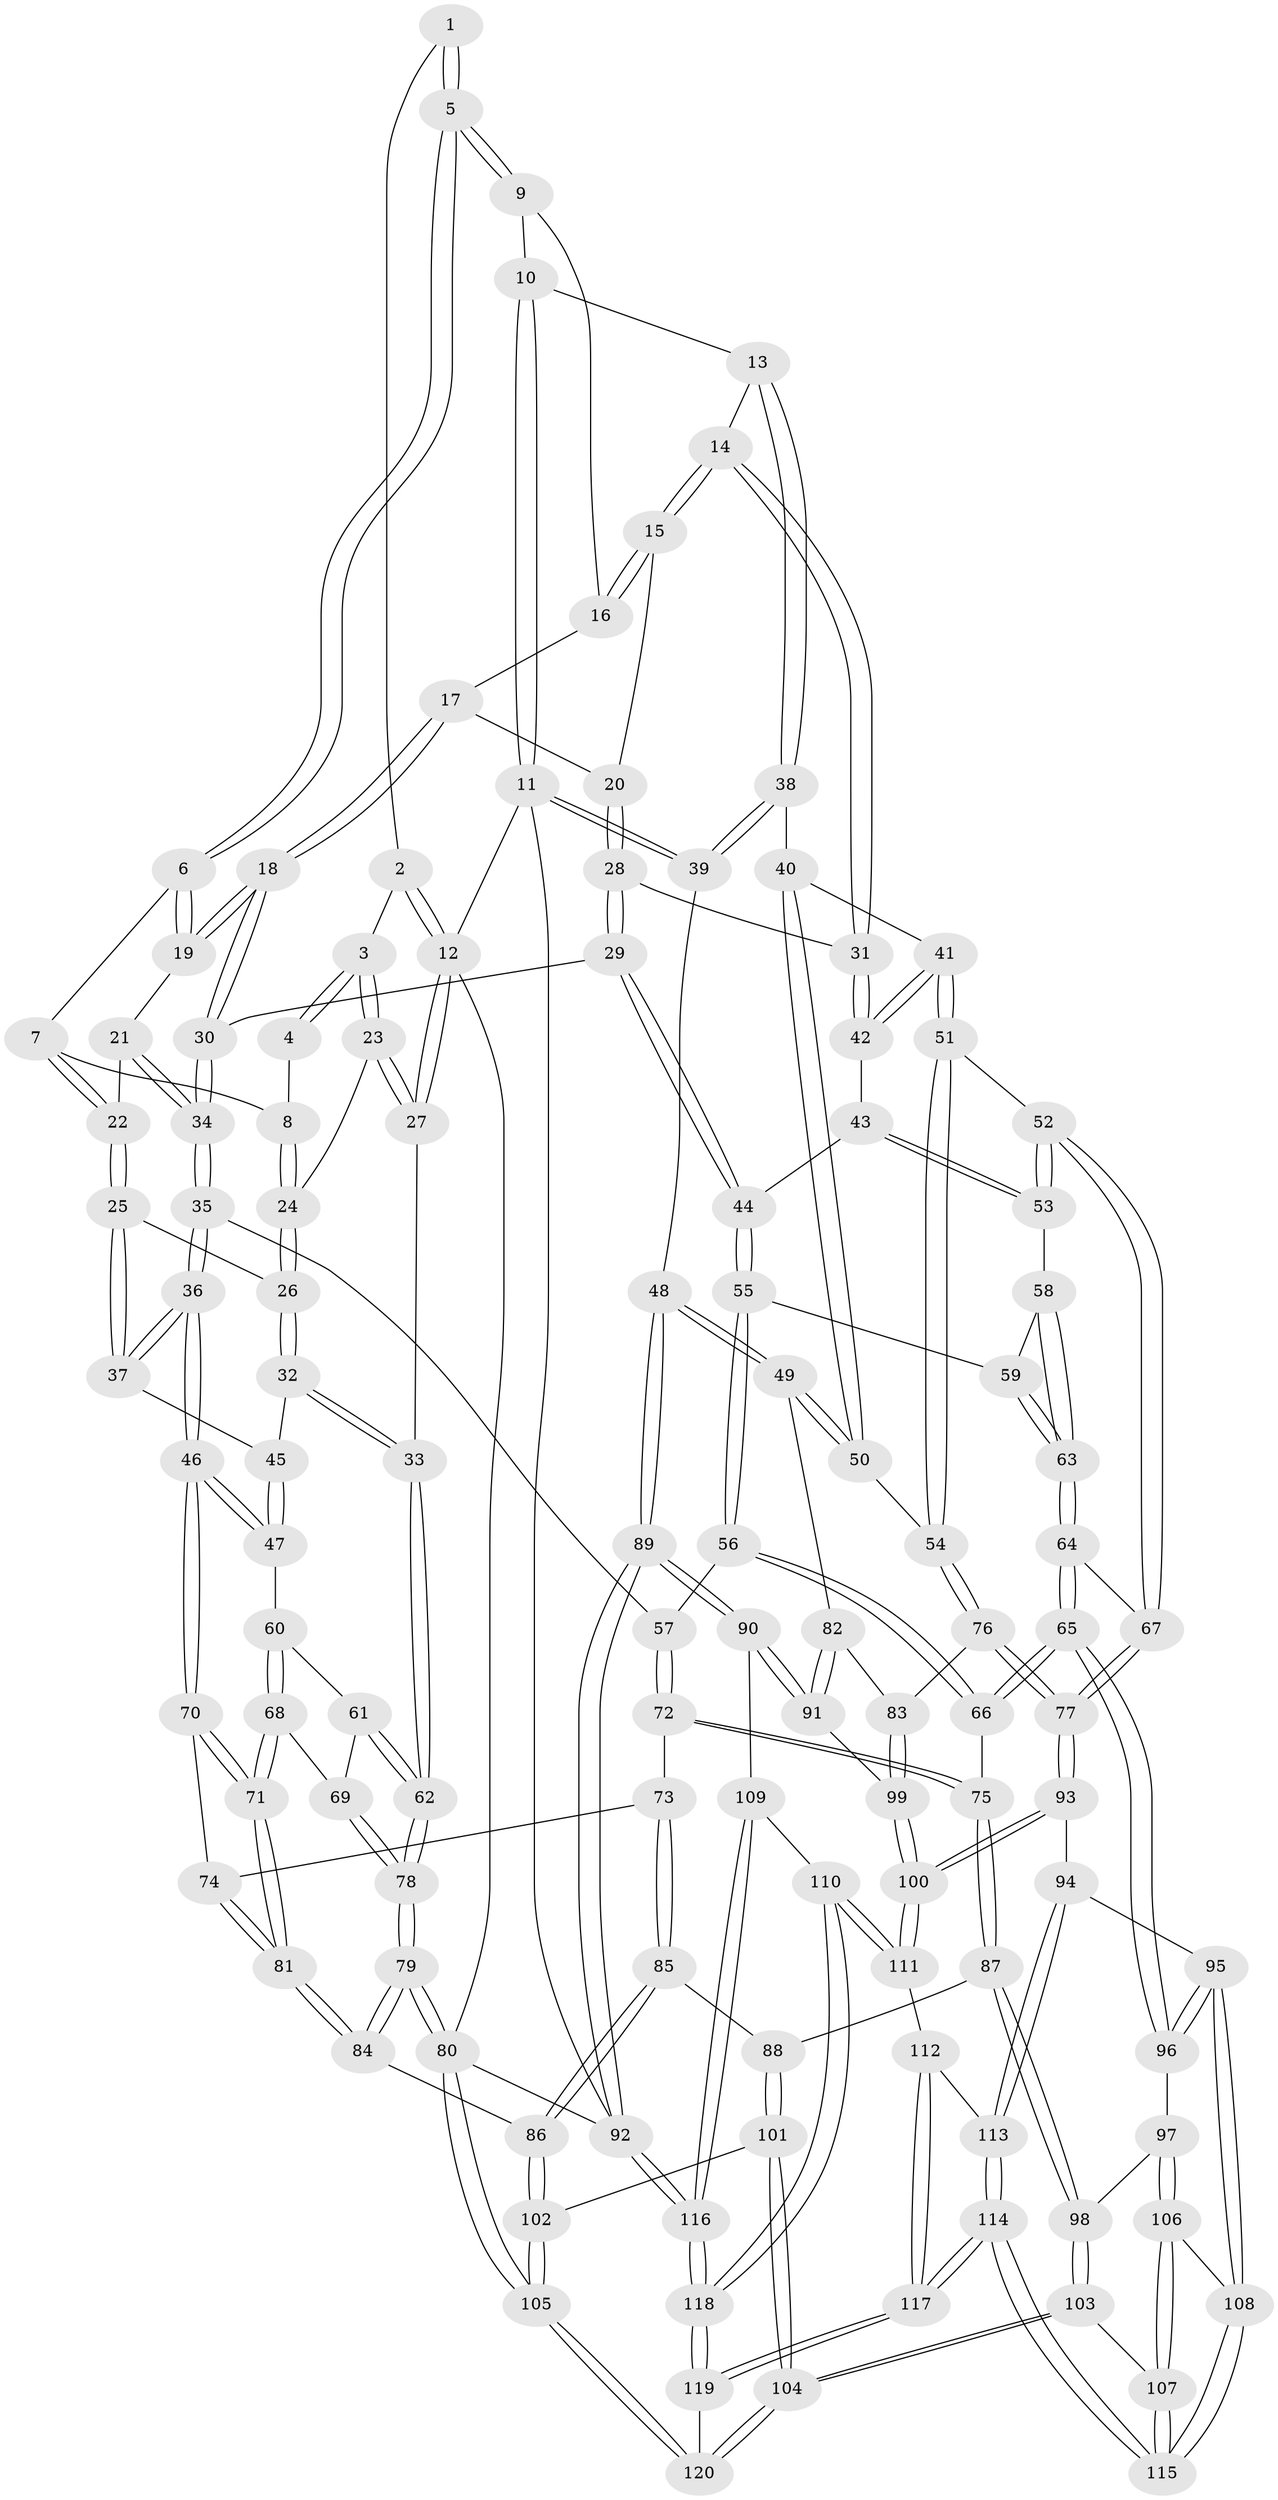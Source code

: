 // Generated by graph-tools (version 1.1) at 2025/03/03/09/25 03:03:29]
// undirected, 120 vertices, 297 edges
graph export_dot {
graph [start="1"]
  node [color=gray90,style=filled];
  1 [pos="+0.40703308397194404+0"];
  2 [pos="+0.10318553774858696+0"];
  3 [pos="+0.10560012708101325+0.08514389139718205"];
  4 [pos="+0.30119362118215526+0"];
  5 [pos="+0.4392215389495339+0"];
  6 [pos="+0.4083830899922482+0"];
  7 [pos="+0.23569061637778224+0.11914233682741672"];
  8 [pos="+0.18585234408468573+0.10855194839091566"];
  9 [pos="+0.5857778647463926+0"];
  10 [pos="+0.7511959261161819+0"];
  11 [pos="+1+0"];
  12 [pos="+0+0"];
  13 [pos="+0.8515050180898169+0.18674807041808963"];
  14 [pos="+0.8065792093738838+0.19957023684380923"];
  15 [pos="+0.7284105474870128+0.14495172766349101"];
  16 [pos="+0.5987681219068204+0"];
  17 [pos="+0.589919299816648+0.0984815716468596"];
  18 [pos="+0.45629005969111197+0.22118981018803258"];
  19 [pos="+0.41173719923113206+0.15576304127132626"];
  20 [pos="+0.6170428683841237+0.17645505773693806"];
  21 [pos="+0.30384808549197917+0.19344544528466037"];
  22 [pos="+0.28348739841612797+0.18861634180040576"];
  23 [pos="+0.10180080026556568+0.10554257370959393"];
  24 [pos="+0.11067169615165248+0.1180547471976344"];
  25 [pos="+0.14981995019049504+0.26039008115709256"];
  26 [pos="+0.11073537512598426+0.12016103433581588"];
  27 [pos="+0+0.014791862709537263"];
  28 [pos="+0.5806571973647993+0.256325577338141"];
  29 [pos="+0.5102107637937427+0.31091194367166736"];
  30 [pos="+0.4919889891860432+0.3030786924379302"];
  31 [pos="+0.7708184025430039+0.24647107709183977"];
  32 [pos="+0+0.3181661483451857"];
  33 [pos="+0+0.3348142409809471"];
  34 [pos="+0.28665269232687296+0.40204345227113186"];
  35 [pos="+0.2783855484805764+0.408838479133172"];
  36 [pos="+0.24274880024176682+0.4138351769853123"];
  37 [pos="+0.14592356802177023+0.29542352683521517"];
  38 [pos="+0.9637068123173508+0.2034341741147713"];
  39 [pos="+1+0.21055389396704968"];
  40 [pos="+0.8231269675337233+0.39044289118969217"];
  41 [pos="+0.7943337209810402+0.39322839594871173"];
  42 [pos="+0.7496658684919538+0.34876504898586314"];
  43 [pos="+0.6712223664876534+0.383207467848314"];
  44 [pos="+0.5271726479006039+0.3370203128260679"];
  45 [pos="+0+0.32473153364505747"];
  46 [pos="+0.22371187660817504+0.4400206997772758"];
  47 [pos="+0.0941274361364893+0.4788612156407162"];
  48 [pos="+1+0.43069595803502114"];
  49 [pos="+1+0.45040797043864356"];
  50 [pos="+1+0.46193807989660307"];
  51 [pos="+0.7892513770829341+0.5020600512595457"];
  52 [pos="+0.7484535103209997+0.503778690091238"];
  53 [pos="+0.6818881688809092+0.4616638661155413"];
  54 [pos="+0.8654530808926739+0.5674852676943998"];
  55 [pos="+0.5281938882148898+0.4075768112628739"];
  56 [pos="+0.48564117445668076+0.5016260108438576"];
  57 [pos="+0.3009424688937777+0.4341582814673567"];
  58 [pos="+0.6640580099415683+0.4773373396753038"];
  59 [pos="+0.5616851926489362+0.4480448886935395"];
  60 [pos="+0.09363619588827583+0.47923976733200757"];
  61 [pos="+0+0.48636734307592105"];
  62 [pos="+0+0.431634798295677"];
  63 [pos="+0.6165344478690624+0.5506452143505056"];
  64 [pos="+0.6121321532537195+0.6149762753449766"];
  65 [pos="+0.5323999554039145+0.6382857019757764"];
  66 [pos="+0.4793273135569087+0.6120168093444511"];
  67 [pos="+0.6417175564292013+0.6237152479310136"];
  68 [pos="+0.0638580296662733+0.6131610982592809"];
  69 [pos="+0.04991888964485127+0.6120435061181725"];
  70 [pos="+0.21836762366974868+0.5132871600597346"];
  71 [pos="+0.08109010612194086+0.6261726821699933"];
  72 [pos="+0.40209096790643634+0.6031037824883049"];
  73 [pos="+0.2538938086157018+0.6209875669778279"];
  74 [pos="+0.23092951662369227+0.5724133525087637"];
  75 [pos="+0.42689989815596197+0.6185358263835569"];
  76 [pos="+0.8507106499497015+0.6059299477045625"];
  77 [pos="+0.7006560986082645+0.6672080525545439"];
  78 [pos="+0+0.6628532234295863"];
  79 [pos="+0+0.9657515472236812"];
  80 [pos="+0+1"];
  81 [pos="+0.1020469674713674+0.6591709953688705"];
  82 [pos="+0.9743173579349071+0.6611714495481473"];
  83 [pos="+0.866239967255297+0.6509134715271847"];
  84 [pos="+0.13207675970748264+0.7409024489150781"];
  85 [pos="+0.23147498485019594+0.7206416986656277"];
  86 [pos="+0.1436032653967271+0.7447186621110647"];
  87 [pos="+0.3452520558187485+0.7587319303569073"];
  88 [pos="+0.30682280599329226+0.7590040438041094"];
  89 [pos="+1+0.8169638347246017"];
  90 [pos="+1+0.8157751157471512"];
  91 [pos="+0.9452031818927072+0.7686053151336985"];
  92 [pos="+1+1"];
  93 [pos="+0.7116122021306065+0.7442431567159328"];
  94 [pos="+0.5859009668938997+0.8018117228519891"];
  95 [pos="+0.5667393777399277+0.7970319582348928"];
  96 [pos="+0.5322435685761887+0.7406651503795397"];
  97 [pos="+0.4178233440731671+0.798483998562782"];
  98 [pos="+0.35994431402073057+0.7734582176690507"];
  99 [pos="+0.8910449317341894+0.7423787796686246"];
  100 [pos="+0.766924377926265+0.8118561262492466"];
  101 [pos="+0.23979909526007845+0.9432581409220787"];
  102 [pos="+0.16277779762270655+0.8217273328899032"];
  103 [pos="+0.3494315961683962+0.9325212829575062"];
  104 [pos="+0.25116912857170415+1"];
  105 [pos="+0+1"];
  106 [pos="+0.43687644271525+0.8379385106413992"];
  107 [pos="+0.3772141791283748+0.9256528718809934"];
  108 [pos="+0.5081508447319821+0.8888611694091352"];
  109 [pos="+0.940845863171173+0.8867635257547216"];
  110 [pos="+0.7755050352572551+0.9034317450262327"];
  111 [pos="+0.7601771453647658+0.883301998299547"];
  112 [pos="+0.699405322324186+0.8947866798445874"];
  113 [pos="+0.6471474260176026+0.8827209510785541"];
  114 [pos="+0.5254451809010441+0.9697465181675698"];
  115 [pos="+0.5136661113495012+0.9496873026806849"];
  116 [pos="+0.8907978074411086+1"];
  117 [pos="+0.5517734382327387+1"];
  118 [pos="+0.85074157726681+1"];
  119 [pos="+0.5511363697123643+1"];
  120 [pos="+0.17243401587111074+1"];
  1 -- 2;
  1 -- 5;
  1 -- 5;
  2 -- 3;
  2 -- 12;
  2 -- 12;
  3 -- 4;
  3 -- 4;
  3 -- 23;
  3 -- 23;
  4 -- 8;
  5 -- 6;
  5 -- 6;
  5 -- 9;
  5 -- 9;
  6 -- 7;
  6 -- 19;
  6 -- 19;
  7 -- 8;
  7 -- 22;
  7 -- 22;
  8 -- 24;
  8 -- 24;
  9 -- 10;
  9 -- 16;
  10 -- 11;
  10 -- 11;
  10 -- 13;
  11 -- 12;
  11 -- 39;
  11 -- 39;
  11 -- 92;
  12 -- 27;
  12 -- 27;
  12 -- 80;
  13 -- 14;
  13 -- 38;
  13 -- 38;
  14 -- 15;
  14 -- 15;
  14 -- 31;
  14 -- 31;
  15 -- 16;
  15 -- 16;
  15 -- 20;
  16 -- 17;
  17 -- 18;
  17 -- 18;
  17 -- 20;
  18 -- 19;
  18 -- 19;
  18 -- 30;
  18 -- 30;
  19 -- 21;
  20 -- 28;
  20 -- 28;
  21 -- 22;
  21 -- 34;
  21 -- 34;
  22 -- 25;
  22 -- 25;
  23 -- 24;
  23 -- 27;
  23 -- 27;
  24 -- 26;
  24 -- 26;
  25 -- 26;
  25 -- 37;
  25 -- 37;
  26 -- 32;
  26 -- 32;
  27 -- 33;
  28 -- 29;
  28 -- 29;
  28 -- 31;
  29 -- 30;
  29 -- 44;
  29 -- 44;
  30 -- 34;
  30 -- 34;
  31 -- 42;
  31 -- 42;
  32 -- 33;
  32 -- 33;
  32 -- 45;
  33 -- 62;
  33 -- 62;
  34 -- 35;
  34 -- 35;
  35 -- 36;
  35 -- 36;
  35 -- 57;
  36 -- 37;
  36 -- 37;
  36 -- 46;
  36 -- 46;
  37 -- 45;
  38 -- 39;
  38 -- 39;
  38 -- 40;
  39 -- 48;
  40 -- 41;
  40 -- 50;
  40 -- 50;
  41 -- 42;
  41 -- 42;
  41 -- 51;
  41 -- 51;
  42 -- 43;
  43 -- 44;
  43 -- 53;
  43 -- 53;
  44 -- 55;
  44 -- 55;
  45 -- 47;
  45 -- 47;
  46 -- 47;
  46 -- 47;
  46 -- 70;
  46 -- 70;
  47 -- 60;
  48 -- 49;
  48 -- 49;
  48 -- 89;
  48 -- 89;
  49 -- 50;
  49 -- 50;
  49 -- 82;
  50 -- 54;
  51 -- 52;
  51 -- 54;
  51 -- 54;
  52 -- 53;
  52 -- 53;
  52 -- 67;
  52 -- 67;
  53 -- 58;
  54 -- 76;
  54 -- 76;
  55 -- 56;
  55 -- 56;
  55 -- 59;
  56 -- 57;
  56 -- 66;
  56 -- 66;
  57 -- 72;
  57 -- 72;
  58 -- 59;
  58 -- 63;
  58 -- 63;
  59 -- 63;
  59 -- 63;
  60 -- 61;
  60 -- 68;
  60 -- 68;
  61 -- 62;
  61 -- 62;
  61 -- 69;
  62 -- 78;
  62 -- 78;
  63 -- 64;
  63 -- 64;
  64 -- 65;
  64 -- 65;
  64 -- 67;
  65 -- 66;
  65 -- 66;
  65 -- 96;
  65 -- 96;
  66 -- 75;
  67 -- 77;
  67 -- 77;
  68 -- 69;
  68 -- 71;
  68 -- 71;
  69 -- 78;
  69 -- 78;
  70 -- 71;
  70 -- 71;
  70 -- 74;
  71 -- 81;
  71 -- 81;
  72 -- 73;
  72 -- 75;
  72 -- 75;
  73 -- 74;
  73 -- 85;
  73 -- 85;
  74 -- 81;
  74 -- 81;
  75 -- 87;
  75 -- 87;
  76 -- 77;
  76 -- 77;
  76 -- 83;
  77 -- 93;
  77 -- 93;
  78 -- 79;
  78 -- 79;
  79 -- 80;
  79 -- 80;
  79 -- 84;
  79 -- 84;
  80 -- 105;
  80 -- 105;
  80 -- 92;
  81 -- 84;
  81 -- 84;
  82 -- 83;
  82 -- 91;
  82 -- 91;
  83 -- 99;
  83 -- 99;
  84 -- 86;
  85 -- 86;
  85 -- 86;
  85 -- 88;
  86 -- 102;
  86 -- 102;
  87 -- 88;
  87 -- 98;
  87 -- 98;
  88 -- 101;
  88 -- 101;
  89 -- 90;
  89 -- 90;
  89 -- 92;
  89 -- 92;
  90 -- 91;
  90 -- 91;
  90 -- 109;
  91 -- 99;
  92 -- 116;
  92 -- 116;
  93 -- 94;
  93 -- 100;
  93 -- 100;
  94 -- 95;
  94 -- 113;
  94 -- 113;
  95 -- 96;
  95 -- 96;
  95 -- 108;
  95 -- 108;
  96 -- 97;
  97 -- 98;
  97 -- 106;
  97 -- 106;
  98 -- 103;
  98 -- 103;
  99 -- 100;
  99 -- 100;
  100 -- 111;
  100 -- 111;
  101 -- 102;
  101 -- 104;
  101 -- 104;
  102 -- 105;
  102 -- 105;
  103 -- 104;
  103 -- 104;
  103 -- 107;
  104 -- 120;
  104 -- 120;
  105 -- 120;
  105 -- 120;
  106 -- 107;
  106 -- 107;
  106 -- 108;
  107 -- 115;
  107 -- 115;
  108 -- 115;
  108 -- 115;
  109 -- 110;
  109 -- 116;
  109 -- 116;
  110 -- 111;
  110 -- 111;
  110 -- 118;
  110 -- 118;
  111 -- 112;
  112 -- 113;
  112 -- 117;
  112 -- 117;
  113 -- 114;
  113 -- 114;
  114 -- 115;
  114 -- 115;
  114 -- 117;
  114 -- 117;
  116 -- 118;
  116 -- 118;
  117 -- 119;
  117 -- 119;
  118 -- 119;
  118 -- 119;
  119 -- 120;
}

